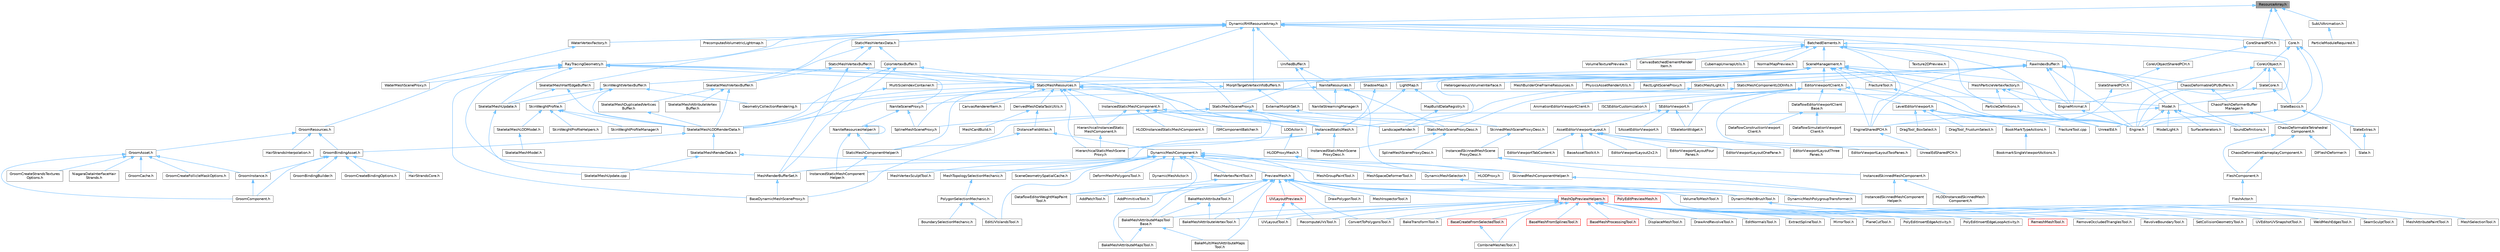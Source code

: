 digraph "ResourceArray.h"
{
 // INTERACTIVE_SVG=YES
 // LATEX_PDF_SIZE
  bgcolor="transparent";
  edge [fontname=Helvetica,fontsize=10,labelfontname=Helvetica,labelfontsize=10];
  node [fontname=Helvetica,fontsize=10,shape=box,height=0.2,width=0.4];
  Node1 [id="Node000001",label="ResourceArray.h",height=0.2,width=0.4,color="gray40", fillcolor="grey60", style="filled", fontcolor="black",tooltip=" "];
  Node1 -> Node2 [id="edge1_Node000001_Node000002",dir="back",color="steelblue1",style="solid",tooltip=" "];
  Node2 [id="Node000002",label="Core.h",height=0.2,width=0.4,color="grey40", fillcolor="white", style="filled",URL="$d6/dd7/Core_8h.html",tooltip=" "];
  Node2 -> Node3 [id="edge2_Node000002_Node000003",dir="back",color="steelblue1",style="solid",tooltip=" "];
  Node3 [id="Node000003",label="CoreUObject.h",height=0.2,width=0.4,color="grey40", fillcolor="white", style="filled",URL="$d0/ded/CoreUObject_8h.html",tooltip=" "];
  Node3 -> Node4 [id="edge3_Node000003_Node000004",dir="back",color="steelblue1",style="solid",tooltip=" "];
  Node4 [id="Node000004",label="Engine.h",height=0.2,width=0.4,color="grey40", fillcolor="white", style="filled",URL="$d1/d34/Public_2Engine_8h.html",tooltip=" "];
  Node3 -> Node5 [id="edge4_Node000003_Node000005",dir="back",color="steelblue1",style="solid",tooltip=" "];
  Node5 [id="Node000005",label="EngineMinimal.h",height=0.2,width=0.4,color="grey40", fillcolor="white", style="filled",URL="$d0/d2c/EngineMinimal_8h.html",tooltip=" "];
  Node5 -> Node4 [id="edge5_Node000005_Node000004",dir="back",color="steelblue1",style="solid",tooltip=" "];
  Node3 -> Node6 [id="edge6_Node000003_Node000006",dir="back",color="steelblue1",style="solid",tooltip=" "];
  Node6 [id="Node000006",label="SlateBasics.h",height=0.2,width=0.4,color="grey40", fillcolor="white", style="filled",URL="$da/d2f/SlateBasics_8h.html",tooltip=" "];
  Node6 -> Node4 [id="edge7_Node000006_Node000004",dir="back",color="steelblue1",style="solid",tooltip=" "];
  Node6 -> Node7 [id="edge8_Node000006_Node000007",dir="back",color="steelblue1",style="solid",tooltip=" "];
  Node7 [id="Node000007",label="Slate.h",height=0.2,width=0.4,color="grey40", fillcolor="white", style="filled",URL="$d2/dc0/Slate_8h.html",tooltip=" "];
  Node6 -> Node8 [id="edge9_Node000006_Node000008",dir="back",color="steelblue1",style="solid",tooltip=" "];
  Node8 [id="Node000008",label="SlateExtras.h",height=0.2,width=0.4,color="grey40", fillcolor="white", style="filled",URL="$d8/dec/SlateExtras_8h.html",tooltip=" "];
  Node8 -> Node7 [id="edge10_Node000008_Node000007",dir="back",color="steelblue1",style="solid",tooltip=" "];
  Node6 -> Node9 [id="edge11_Node000006_Node000009",dir="back",color="steelblue1",style="solid",tooltip=" "];
  Node9 [id="Node000009",label="UnrealEd.h",height=0.2,width=0.4,color="grey40", fillcolor="white", style="filled",URL="$d2/d5f/UnrealEd_8h.html",tooltip=" "];
  Node3 -> Node10 [id="edge12_Node000003_Node000010",dir="back",color="steelblue1",style="solid",tooltip=" "];
  Node10 [id="Node000010",label="SlateCore.h",height=0.2,width=0.4,color="grey40", fillcolor="white", style="filled",URL="$dc/d03/SlateCore_8h.html",tooltip=" "];
  Node10 -> Node4 [id="edge13_Node000010_Node000004",dir="back",color="steelblue1",style="solid",tooltip=" "];
  Node10 -> Node6 [id="edge14_Node000010_Node000006",dir="back",color="steelblue1",style="solid",tooltip=" "];
  Node2 -> Node4 [id="edge15_Node000002_Node000004",dir="back",color="steelblue1",style="solid",tooltip=" "];
  Node2 -> Node6 [id="edge16_Node000002_Node000006",dir="back",color="steelblue1",style="solid",tooltip=" "];
  Node1 -> Node11 [id="edge17_Node000001_Node000011",dir="back",color="steelblue1",style="solid",tooltip=" "];
  Node11 [id="Node000011",label="CoreSharedPCH.h",height=0.2,width=0.4,color="grey40", fillcolor="white", style="filled",URL="$d8/de5/CoreSharedPCH_8h.html",tooltip=" "];
  Node11 -> Node12 [id="edge18_Node000011_Node000012",dir="back",color="steelblue1",style="solid",tooltip=" "];
  Node12 [id="Node000012",label="CoreUObjectSharedPCH.h",height=0.2,width=0.4,color="grey40", fillcolor="white", style="filled",URL="$de/d2f/CoreUObjectSharedPCH_8h.html",tooltip=" "];
  Node12 -> Node13 [id="edge19_Node000012_Node000013",dir="back",color="steelblue1",style="solid",tooltip=" "];
  Node13 [id="Node000013",label="SlateSharedPCH.h",height=0.2,width=0.4,color="grey40", fillcolor="white", style="filled",URL="$d1/dfc/SlateSharedPCH_8h.html",tooltip=" "];
  Node13 -> Node14 [id="edge20_Node000013_Node000014",dir="back",color="steelblue1",style="solid",tooltip=" "];
  Node14 [id="Node000014",label="EngineSharedPCH.h",height=0.2,width=0.4,color="grey40", fillcolor="white", style="filled",URL="$dc/dbb/EngineSharedPCH_8h.html",tooltip=" "];
  Node14 -> Node15 [id="edge21_Node000014_Node000015",dir="back",color="steelblue1",style="solid",tooltip=" "];
  Node15 [id="Node000015",label="UnrealEdSharedPCH.h",height=0.2,width=0.4,color="grey40", fillcolor="white", style="filled",URL="$d1/de6/UnrealEdSharedPCH_8h.html",tooltip=" "];
  Node1 -> Node16 [id="edge22_Node000001_Node000016",dir="back",color="steelblue1",style="solid",tooltip=" "];
  Node16 [id="Node000016",label="DynamicRHIResourceArray.h",height=0.2,width=0.4,color="grey40", fillcolor="white", style="filled",URL="$d7/d60/DynamicRHIResourceArray_8h.html",tooltip=" "];
  Node16 -> Node17 [id="edge23_Node000016_Node000017",dir="back",color="steelblue1",style="solid",tooltip=" "];
  Node17 [id="Node000017",label="BatchedElements.h",height=0.2,width=0.4,color="grey40", fillcolor="white", style="filled",URL="$d5/dde/BatchedElements_8h.html",tooltip=" "];
  Node17 -> Node18 [id="edge24_Node000017_Node000018",dir="back",color="steelblue1",style="solid",tooltip=" "];
  Node18 [id="Node000018",label="CanvasBatchedElementRender\lItem.h",height=0.2,width=0.4,color="grey40", fillcolor="white", style="filled",URL="$d4/d4b/CanvasBatchedElementRenderItem_8h.html",tooltip=" "];
  Node17 -> Node19 [id="edge25_Node000017_Node000019",dir="back",color="steelblue1",style="solid",tooltip=" "];
  Node19 [id="Node000019",label="CubemapUnwrapUtils.h",height=0.2,width=0.4,color="grey40", fillcolor="white", style="filled",URL="$dd/d68/CubemapUnwrapUtils_8h.html",tooltip=" "];
  Node17 -> Node4 [id="edge26_Node000017_Node000004",dir="back",color="steelblue1",style="solid",tooltip=" "];
  Node17 -> Node5 [id="edge27_Node000017_Node000005",dir="back",color="steelblue1",style="solid",tooltip=" "];
  Node17 -> Node14 [id="edge28_Node000017_Node000014",dir="back",color="steelblue1",style="solid",tooltip=" "];
  Node17 -> Node20 [id="edge29_Node000017_Node000020",dir="back",color="steelblue1",style="solid",tooltip=" "];
  Node20 [id="Node000020",label="NormalMapPreview.h",height=0.2,width=0.4,color="grey40", fillcolor="white", style="filled",URL="$d2/dbe/NormalMapPreview_8h.html",tooltip=" "];
  Node17 -> Node21 [id="edge30_Node000017_Node000021",dir="back",color="steelblue1",style="solid",tooltip=" "];
  Node21 [id="Node000021",label="ParticleDefinitions.h",height=0.2,width=0.4,color="grey40", fillcolor="white", style="filled",URL="$db/dde/ParticleDefinitions_8h.html",tooltip=" "];
  Node21 -> Node9 [id="edge31_Node000021_Node000009",dir="back",color="steelblue1",style="solid",tooltip=" "];
  Node17 -> Node22 [id="edge32_Node000017_Node000022",dir="back",color="steelblue1",style="solid",tooltip=" "];
  Node22 [id="Node000022",label="SceneManagement.h",height=0.2,width=0.4,color="grey40", fillcolor="white", style="filled",URL="$de/db9/SceneManagement_8h.html",tooltip=" "];
  Node22 -> Node23 [id="edge33_Node000022_Node000023",dir="back",color="steelblue1",style="solid",tooltip=" "];
  Node23 [id="Node000023",label="EditorViewportClient.h",height=0.2,width=0.4,color="grey40", fillcolor="white", style="filled",URL="$d4/d41/EditorViewportClient_8h.html",tooltip=" "];
  Node23 -> Node24 [id="edge34_Node000023_Node000024",dir="back",color="steelblue1",style="solid",tooltip=" "];
  Node24 [id="Node000024",label="AnimationEditorViewportClient.h",height=0.2,width=0.4,color="grey40", fillcolor="white", style="filled",URL="$d1/d45/AnimationEditorViewportClient_8h.html",tooltip=" "];
  Node23 -> Node25 [id="edge35_Node000023_Node000025",dir="back",color="steelblue1",style="solid",tooltip=" "];
  Node25 [id="Node000025",label="DataflowEditorViewportClient\lBase.h",height=0.2,width=0.4,color="grey40", fillcolor="white", style="filled",URL="$d8/ddd/DataflowEditorViewportClientBase_8h.html",tooltip=" "];
  Node25 -> Node26 [id="edge36_Node000025_Node000026",dir="back",color="steelblue1",style="solid",tooltip=" "];
  Node26 [id="Node000026",label="DataflowConstructionViewport\lClient.h",height=0.2,width=0.4,color="grey40", fillcolor="white", style="filled",URL="$d5/da1/DataflowConstructionViewportClient_8h.html",tooltip=" "];
  Node25 -> Node27 [id="edge37_Node000025_Node000027",dir="back",color="steelblue1",style="solid",tooltip=" "];
  Node27 [id="Node000027",label="DataflowSimulationViewport\lClient.h",height=0.2,width=0.4,color="grey40", fillcolor="white", style="filled",URL="$da/d6a/DataflowSimulationViewportClient_8h.html",tooltip=" "];
  Node23 -> Node28 [id="edge38_Node000023_Node000028",dir="back",color="steelblue1",style="solid",tooltip=" "];
  Node28 [id="Node000028",label="ISCSEditorCustomization.h",height=0.2,width=0.4,color="grey40", fillcolor="white", style="filled",URL="$de/d19/ISCSEditorCustomization_8h.html",tooltip=" "];
  Node23 -> Node29 [id="edge39_Node000023_Node000029",dir="back",color="steelblue1",style="solid",tooltip=" "];
  Node29 [id="Node000029",label="LevelEditorViewport.h",height=0.2,width=0.4,color="grey40", fillcolor="white", style="filled",URL="$d4/ddf/LevelEditorViewport_8h.html",tooltip=" "];
  Node29 -> Node30 [id="edge40_Node000029_Node000030",dir="back",color="steelblue1",style="solid",tooltip=" "];
  Node30 [id="Node000030",label="BookMarkTypeActions.h",height=0.2,width=0.4,color="grey40", fillcolor="white", style="filled",URL="$d0/d2f/BookMarkTypeActions_8h.html",tooltip=" "];
  Node30 -> Node31 [id="edge41_Node000030_Node000031",dir="back",color="steelblue1",style="solid",tooltip=" "];
  Node31 [id="Node000031",label="BookmarkSingleViewportActions.h",height=0.2,width=0.4,color="grey40", fillcolor="white", style="filled",URL="$d3/dd5/BookmarkSingleViewportActions_8h.html",tooltip=" "];
  Node29 -> Node32 [id="edge42_Node000029_Node000032",dir="back",color="steelblue1",style="solid",tooltip=" "];
  Node32 [id="Node000032",label="DragTool_BoxSelect.h",height=0.2,width=0.4,color="grey40", fillcolor="white", style="filled",URL="$da/dbf/DragTool__BoxSelect_8h.html",tooltip=" "];
  Node29 -> Node33 [id="edge43_Node000029_Node000033",dir="back",color="steelblue1",style="solid",tooltip=" "];
  Node33 [id="Node000033",label="DragTool_FrustumSelect.h",height=0.2,width=0.4,color="grey40", fillcolor="white", style="filled",URL="$db/de7/DragTool__FrustumSelect_8h.html",tooltip=" "];
  Node29 -> Node34 [id="edge44_Node000029_Node000034",dir="back",color="steelblue1",style="solid",tooltip=" "];
  Node34 [id="Node000034",label="FractureTool.cpp",height=0.2,width=0.4,color="grey40", fillcolor="white", style="filled",URL="$dc/d9a/FractureTool_8cpp.html",tooltip=" "];
  Node29 -> Node9 [id="edge45_Node000029_Node000009",dir="back",color="steelblue1",style="solid",tooltip=" "];
  Node23 -> Node35 [id="edge46_Node000023_Node000035",dir="back",color="steelblue1",style="solid",tooltip=" "];
  Node35 [id="Node000035",label="SEditorViewport.h",height=0.2,width=0.4,color="grey40", fillcolor="white", style="filled",URL="$dd/de0/SEditorViewport_8h.html",tooltip=" "];
  Node35 -> Node36 [id="edge47_Node000035_Node000036",dir="back",color="steelblue1",style="solid",tooltip=" "];
  Node36 [id="Node000036",label="AssetEditorViewportLayout.h",height=0.2,width=0.4,color="grey40", fillcolor="white", style="filled",URL="$df/d46/AssetEditorViewportLayout_8h.html",tooltip=" "];
  Node36 -> Node37 [id="edge48_Node000036_Node000037",dir="back",color="steelblue1",style="solid",tooltip=" "];
  Node37 [id="Node000037",label="BaseAssetToolkit.h",height=0.2,width=0.4,color="grey40", fillcolor="white", style="filled",URL="$d4/d85/BaseAssetToolkit_8h.html",tooltip=" "];
  Node36 -> Node38 [id="edge49_Node000036_Node000038",dir="back",color="steelblue1",style="solid",tooltip=" "];
  Node38 [id="Node000038",label="EditorViewportLayout2x2.h",height=0.2,width=0.4,color="grey40", fillcolor="white", style="filled",URL="$df/dbd/EditorViewportLayout2x2_8h.html",tooltip=" "];
  Node36 -> Node39 [id="edge50_Node000036_Node000039",dir="back",color="steelblue1",style="solid",tooltip=" "];
  Node39 [id="Node000039",label="EditorViewportLayoutFour\lPanes.h",height=0.2,width=0.4,color="grey40", fillcolor="white", style="filled",URL="$d4/d84/EditorViewportLayoutFourPanes_8h.html",tooltip=" "];
  Node36 -> Node40 [id="edge51_Node000036_Node000040",dir="back",color="steelblue1",style="solid",tooltip=" "];
  Node40 [id="Node000040",label="EditorViewportLayoutOnePane.h",height=0.2,width=0.4,color="grey40", fillcolor="white", style="filled",URL="$d2/da6/EditorViewportLayoutOnePane_8h.html",tooltip=" "];
  Node36 -> Node41 [id="edge52_Node000036_Node000041",dir="back",color="steelblue1",style="solid",tooltip=" "];
  Node41 [id="Node000041",label="EditorViewportLayoutThree\lPanes.h",height=0.2,width=0.4,color="grey40", fillcolor="white", style="filled",URL="$d2/d25/EditorViewportLayoutThreePanes_8h.html",tooltip=" "];
  Node36 -> Node42 [id="edge53_Node000036_Node000042",dir="back",color="steelblue1",style="solid",tooltip=" "];
  Node42 [id="Node000042",label="EditorViewportLayoutTwoPanes.h",height=0.2,width=0.4,color="grey40", fillcolor="white", style="filled",URL="$dc/d66/EditorViewportLayoutTwoPanes_8h.html",tooltip=" "];
  Node36 -> Node43 [id="edge54_Node000036_Node000043",dir="back",color="steelblue1",style="solid",tooltip=" "];
  Node43 [id="Node000043",label="EditorViewportTabContent.h",height=0.2,width=0.4,color="grey40", fillcolor="white", style="filled",URL="$d9/da4/EditorViewportTabContent_8h.html",tooltip=" "];
  Node35 -> Node44 [id="edge55_Node000035_Node000044",dir="back",color="steelblue1",style="solid",tooltip=" "];
  Node44 [id="Node000044",label="SAssetEditorViewport.h",height=0.2,width=0.4,color="grey40", fillcolor="white", style="filled",URL="$df/d5a/SAssetEditorViewport_8h.html",tooltip=" "];
  Node35 -> Node45 [id="edge56_Node000035_Node000045",dir="back",color="steelblue1",style="solid",tooltip=" "];
  Node45 [id="Node000045",label="SSkeletonWidget.h",height=0.2,width=0.4,color="grey40", fillcolor="white", style="filled",URL="$dd/da7/SSkeletonWidget_8h.html",tooltip=" "];
  Node23 -> Node45 [id="edge57_Node000023_Node000045",dir="back",color="steelblue1",style="solid",tooltip=" "];
  Node23 -> Node9 [id="edge58_Node000023_Node000009",dir="back",color="steelblue1",style="solid",tooltip=" "];
  Node23 -> Node15 [id="edge59_Node000023_Node000015",dir="back",color="steelblue1",style="solid",tooltip=" "];
  Node22 -> Node4 [id="edge60_Node000022_Node000004",dir="back",color="steelblue1",style="solid",tooltip=" "];
  Node22 -> Node5 [id="edge61_Node000022_Node000005",dir="back",color="steelblue1",style="solid",tooltip=" "];
  Node22 -> Node14 [id="edge62_Node000022_Node000014",dir="back",color="steelblue1",style="solid",tooltip=" "];
  Node22 -> Node46 [id="edge63_Node000022_Node000046",dir="back",color="steelblue1",style="solid",tooltip=" "];
  Node46 [id="Node000046",label="FractureTool.h",height=0.2,width=0.4,color="grey40", fillcolor="white", style="filled",URL="$d4/d30/FractureTool_8h.html",tooltip=" "];
  Node46 -> Node34 [id="edge64_Node000046_Node000034",dir="back",color="steelblue1",style="solid",tooltip=" "];
  Node22 -> Node47 [id="edge65_Node000022_Node000047",dir="back",color="steelblue1",style="solid",tooltip=" "];
  Node47 [id="Node000047",label="HeterogeneousVolumeInterface.h",height=0.2,width=0.4,color="grey40", fillcolor="white", style="filled",URL="$d3/de3/HeterogeneousVolumeInterface_8h.html",tooltip=" "];
  Node22 -> Node48 [id="edge66_Node000022_Node000048",dir="back",color="steelblue1",style="solid",tooltip=" "];
  Node48 [id="Node000048",label="LandscapeRender.h",height=0.2,width=0.4,color="grey40", fillcolor="white", style="filled",URL="$df/d67/LandscapeRender_8h.html",tooltip=" "];
  Node22 -> Node49 [id="edge67_Node000022_Node000049",dir="back",color="steelblue1",style="solid",tooltip=" "];
  Node49 [id="Node000049",label="LightMap.h",height=0.2,width=0.4,color="grey40", fillcolor="white", style="filled",URL="$d1/d76/LightMap_8h.html",tooltip=" "];
  Node49 -> Node50 [id="edge68_Node000049_Node000050",dir="back",color="steelblue1",style="solid",tooltip=" "];
  Node50 [id="Node000050",label="InstancedStaticMesh.h",height=0.2,width=0.4,color="grey40", fillcolor="white", style="filled",URL="$dd/d89/InstancedStaticMesh_8h.html",tooltip=" "];
  Node50 -> Node51 [id="edge69_Node000050_Node000051",dir="back",color="steelblue1",style="solid",tooltip=" "];
  Node51 [id="Node000051",label="HierarchicalStaticMeshScene\lProxy.h",height=0.2,width=0.4,color="grey40", fillcolor="white", style="filled",URL="$d3/d4d/HierarchicalStaticMeshSceneProxy_8h.html",tooltip=" "];
  Node50 -> Node52 [id="edge70_Node000050_Node000052",dir="back",color="steelblue1",style="solid",tooltip=" "];
  Node52 [id="Node000052",label="InstancedStaticMeshComponent\lHelper.h",height=0.2,width=0.4,color="grey40", fillcolor="white", style="filled",URL="$dc/dc7/InstancedStaticMeshComponentHelper_8h.html",tooltip=" "];
  Node50 -> Node53 [id="edge71_Node000050_Node000053",dir="back",color="steelblue1",style="solid",tooltip=" "];
  Node53 [id="Node000053",label="InstancedStaticMeshScene\lProxyDesc.h",height=0.2,width=0.4,color="grey40", fillcolor="white", style="filled",URL="$db/dcf/InstancedStaticMeshSceneProxyDesc_8h.html",tooltip=" "];
  Node49 -> Node54 [id="edge72_Node000049_Node000054",dir="back",color="steelblue1",style="solid",tooltip=" "];
  Node54 [id="Node000054",label="MapBuildDataRegistry.h",height=0.2,width=0.4,color="grey40", fillcolor="white", style="filled",URL="$df/dac/MapBuildDataRegistry_8h.html",tooltip=" "];
  Node54 -> Node48 [id="edge73_Node000054_Node000048",dir="back",color="steelblue1",style="solid",tooltip=" "];
  Node22 -> Node55 [id="edge74_Node000022_Node000055",dir="back",color="steelblue1",style="solid",tooltip=" "];
  Node55 [id="Node000055",label="MeshBuilderOneFrameResources.h",height=0.2,width=0.4,color="grey40", fillcolor="white", style="filled",URL="$df/d7c/MeshBuilderOneFrameResources_8h.html",tooltip=" "];
  Node22 -> Node56 [id="edge75_Node000022_Node000056",dir="back",color="steelblue1",style="solid",tooltip=" "];
  Node56 [id="Node000056",label="MeshParticleVertexFactory.h",height=0.2,width=0.4,color="grey40", fillcolor="white", style="filled",URL="$d5/d83/MeshParticleVertexFactory_8h.html",tooltip=" "];
  Node56 -> Node4 [id="edge76_Node000056_Node000004",dir="back",color="steelblue1",style="solid",tooltip=" "];
  Node56 -> Node5 [id="edge77_Node000056_Node000005",dir="back",color="steelblue1",style="solid",tooltip=" "];
  Node56 -> Node21 [id="edge78_Node000056_Node000021",dir="back",color="steelblue1",style="solid",tooltip=" "];
  Node22 -> Node57 [id="edge79_Node000022_Node000057",dir="back",color="steelblue1",style="solid",tooltip=" "];
  Node57 [id="Node000057",label="NaniteResources.h",height=0.2,width=0.4,color="grey40", fillcolor="white", style="filled",URL="$d7/d8b/NaniteResources_8h.html",tooltip=" "];
  Node57 -> Node58 [id="edge80_Node000057_Node000058",dir="back",color="steelblue1",style="solid",tooltip=" "];
  Node58 [id="Node000058",label="NaniteSceneProxy.h",height=0.2,width=0.4,color="grey40", fillcolor="white", style="filled",URL="$de/dae/NaniteSceneProxy_8h.html",tooltip=" "];
  Node58 -> Node59 [id="edge81_Node000058_Node000059",dir="back",color="steelblue1",style="solid",tooltip=" "];
  Node59 [id="Node000059",label="NaniteResourcesHelper.h",height=0.2,width=0.4,color="grey40", fillcolor="white", style="filled",URL="$dc/d48/NaniteResourcesHelper_8h.html",tooltip=" "];
  Node59 -> Node52 [id="edge82_Node000059_Node000052",dir="back",color="steelblue1",style="solid",tooltip=" "];
  Node59 -> Node59 [id="edge83_Node000059_Node000059",dir="back",color="steelblue1",style="solid",tooltip=" "];
  Node59 -> Node60 [id="edge84_Node000059_Node000060",dir="back",color="steelblue1",style="solid",tooltip=" "];
  Node60 [id="Node000060",label="StaticMeshComponentHelper.h",height=0.2,width=0.4,color="grey40", fillcolor="white", style="filled",URL="$dc/dc1/StaticMeshComponentHelper_8h.html",tooltip=" "];
  Node60 -> Node52 [id="edge85_Node000060_Node000052",dir="back",color="steelblue1",style="solid",tooltip=" "];
  Node58 -> Node61 [id="edge86_Node000058_Node000061",dir="back",color="steelblue1",style="solid",tooltip=" "];
  Node61 [id="Node000061",label="SplineMeshSceneProxy.h",height=0.2,width=0.4,color="grey40", fillcolor="white", style="filled",URL="$dd/dcb/SplineMeshSceneProxy_8h.html",tooltip=" "];
  Node57 -> Node62 [id="edge87_Node000057_Node000062",dir="back",color="steelblue1",style="solid",tooltip=" "];
  Node62 [id="Node000062",label="NaniteStreamingManager.h",height=0.2,width=0.4,color="grey40", fillcolor="white", style="filled",URL="$d2/d3f/NaniteStreamingManager_8h.html",tooltip=" "];
  Node57 -> Node63 [id="edge88_Node000057_Node000063",dir="back",color="steelblue1",style="solid",tooltip=" "];
  Node63 [id="Node000063",label="SkinnedMeshComponentHelper.h",height=0.2,width=0.4,color="grey40", fillcolor="white", style="filled",URL="$db/d81/SkinnedMeshComponentHelper_8h.html",tooltip=" "];
  Node63 -> Node64 [id="edge89_Node000063_Node000064",dir="back",color="steelblue1",style="solid",tooltip=" "];
  Node64 [id="Node000064",label="InstancedSkinnedMeshComponent\lHelper.h",height=0.2,width=0.4,color="grey40", fillcolor="white", style="filled",URL="$d1/d86/InstancedSkinnedMeshComponentHelper_8h.html",tooltip=" "];
  Node57 -> Node65 [id="edge90_Node000057_Node000065",dir="back",color="steelblue1",style="solid",tooltip=" "];
  Node65 [id="Node000065",label="StaticMeshSceneProxyDesc.h",height=0.2,width=0.4,color="grey40", fillcolor="white", style="filled",URL="$d0/d31/StaticMeshSceneProxyDesc_8h.html",tooltip=" "];
  Node65 -> Node53 [id="edge91_Node000065_Node000053",dir="back",color="steelblue1",style="solid",tooltip=" "];
  Node65 -> Node66 [id="edge92_Node000065_Node000066",dir="back",color="steelblue1",style="solid",tooltip=" "];
  Node66 [id="Node000066",label="SplineMeshSceneProxyDesc.h",height=0.2,width=0.4,color="grey40", fillcolor="white", style="filled",URL="$db/d1b/SplineMeshSceneProxyDesc_8h.html",tooltip=" "];
  Node22 -> Node21 [id="edge93_Node000022_Node000021",dir="back",color="steelblue1",style="solid",tooltip=" "];
  Node22 -> Node67 [id="edge94_Node000022_Node000067",dir="back",color="steelblue1",style="solid",tooltip=" "];
  Node67 [id="Node000067",label="PhysicsAssetRenderUtils.h",height=0.2,width=0.4,color="grey40", fillcolor="white", style="filled",URL="$d2/dee/PhysicsAssetRenderUtils_8h.html",tooltip=" "];
  Node22 -> Node68 [id="edge95_Node000022_Node000068",dir="back",color="steelblue1",style="solid",tooltip=" "];
  Node68 [id="Node000068",label="RectLightSceneProxy.h",height=0.2,width=0.4,color="grey40", fillcolor="white", style="filled",URL="$d4/d78/RectLightSceneProxy_8h.html",tooltip=" "];
  Node22 -> Node69 [id="edge96_Node000022_Node000069",dir="back",color="steelblue1",style="solid",tooltip=" "];
  Node69 [id="Node000069",label="ShadowMap.h",height=0.2,width=0.4,color="grey40", fillcolor="white", style="filled",URL="$d1/ddb/ShadowMap_8h.html",tooltip=" "];
  Node69 -> Node50 [id="edge97_Node000069_Node000050",dir="back",color="steelblue1",style="solid",tooltip=" "];
  Node22 -> Node70 [id="edge98_Node000022_Node000070",dir="back",color="steelblue1",style="solid",tooltip=" "];
  Node70 [id="Node000070",label="StaticMeshResources.h",height=0.2,width=0.4,color="grey40", fillcolor="white", style="filled",URL="$d0/db7/StaticMeshResources_8h.html",tooltip=" "];
  Node70 -> Node71 [id="edge99_Node000070_Node000071",dir="back",color="steelblue1",style="solid",tooltip=" "];
  Node71 [id="Node000071",label="CanvasRendererItem.h",height=0.2,width=0.4,color="grey40", fillcolor="white", style="filled",URL="$d7/d93/CanvasRendererItem_8h.html",tooltip=" "];
  Node70 -> Node72 [id="edge100_Node000070_Node000072",dir="back",color="steelblue1",style="solid",tooltip=" "];
  Node72 [id="Node000072",label="DerivedMeshDataTaskUtils.h",height=0.2,width=0.4,color="grey40", fillcolor="white", style="filled",URL="$d2/d98/DerivedMeshDataTaskUtils_8h.html",tooltip=" "];
  Node72 -> Node73 [id="edge101_Node000072_Node000073",dir="back",color="steelblue1",style="solid",tooltip=" "];
  Node73 [id="Node000073",label="DistanceFieldAtlas.h",height=0.2,width=0.4,color="grey40", fillcolor="white", style="filled",URL="$df/def/DistanceFieldAtlas_8h.html",tooltip=" "];
  Node73 -> Node74 [id="edge102_Node000073_Node000074",dir="back",color="steelblue1",style="solid",tooltip=" "];
  Node74 [id="Node000074",label="BaseDynamicMeshSceneProxy.h",height=0.2,width=0.4,color="grey40", fillcolor="white", style="filled",URL="$d2/dee/BaseDynamicMeshSceneProxy_8h.html",tooltip=" "];
  Node73 -> Node75 [id="edge103_Node000073_Node000075",dir="back",color="steelblue1",style="solid",tooltip=" "];
  Node75 [id="Node000075",label="DynamicMeshComponent.h",height=0.2,width=0.4,color="grey40", fillcolor="white", style="filled",URL="$d8/d66/DynamicMeshComponent_8h.html",tooltip=" "];
  Node75 -> Node76 [id="edge104_Node000075_Node000076",dir="back",color="steelblue1",style="solid",tooltip=" "];
  Node76 [id="Node000076",label="DataflowEditorWeightMapPaint\lTool.h",height=0.2,width=0.4,color="grey40", fillcolor="white", style="filled",URL="$db/d46/DataflowEditorWeightMapPaintTool_8h.html",tooltip=" "];
  Node75 -> Node77 [id="edge105_Node000075_Node000077",dir="back",color="steelblue1",style="solid",tooltip=" "];
  Node77 [id="Node000077",label="DeformMeshPolygonsTool.h",height=0.2,width=0.4,color="grey40", fillcolor="white", style="filled",URL="$db/d72/DeformMeshPolygonsTool_8h.html",tooltip=" "];
  Node75 -> Node78 [id="edge106_Node000075_Node000078",dir="back",color="steelblue1",style="solid",tooltip=" "];
  Node78 [id="Node000078",label="DynamicMeshActor.h",height=0.2,width=0.4,color="grey40", fillcolor="white", style="filled",URL="$d1/d71/DynamicMeshActor_8h.html",tooltip=" "];
  Node75 -> Node79 [id="edge107_Node000075_Node000079",dir="back",color="steelblue1",style="solid",tooltip=" "];
  Node79 [id="Node000079",label="DynamicMeshBrushTool.h",height=0.2,width=0.4,color="grey40", fillcolor="white", style="filled",URL="$da/d04/DynamicMeshBrushTool_8h.html",tooltip=" "];
  Node79 -> Node80 [id="edge108_Node000079_Node000080",dir="back",color="steelblue1",style="solid",tooltip=" "];
  Node80 [id="Node000080",label="MeshAttributePaintTool.h",height=0.2,width=0.4,color="grey40", fillcolor="white", style="filled",URL="$d3/d29/MeshAttributePaintTool_8h.html",tooltip=" "];
  Node79 -> Node81 [id="edge109_Node000079_Node000081",dir="back",color="steelblue1",style="solid",tooltip=" "];
  Node81 [id="Node000081",label="MeshSelectionTool.h",height=0.2,width=0.4,color="grey40", fillcolor="white", style="filled",URL="$d8/d80/MeshSelectionTool_8h.html",tooltip=" "];
  Node79 -> Node82 [id="edge110_Node000079_Node000082",dir="back",color="steelblue1",style="solid",tooltip=" "];
  Node82 [id="Node000082",label="SeamSculptTool.h",height=0.2,width=0.4,color="grey40", fillcolor="white", style="filled",URL="$d1/d31/SeamSculptTool_8h.html",tooltip=" "];
  Node75 -> Node83 [id="edge111_Node000075_Node000083",dir="back",color="steelblue1",style="solid",tooltip=" "];
  Node83 [id="Node000083",label="DynamicMeshSelector.h",height=0.2,width=0.4,color="grey40", fillcolor="white", style="filled",URL="$dc/d01/DynamicMeshSelector_8h.html",tooltip=" "];
  Node83 -> Node84 [id="edge112_Node000083_Node000084",dir="back",color="steelblue1",style="solid",tooltip=" "];
  Node84 [id="Node000084",label="DynamicMeshPolygroupTransformer.h",height=0.2,width=0.4,color="grey40", fillcolor="white", style="filled",URL="$dc/db2/DynamicMeshPolygroupTransformer_8h.html",tooltip=" "];
  Node75 -> Node85 [id="edge113_Node000075_Node000085",dir="back",color="steelblue1",style="solid",tooltip=" "];
  Node85 [id="Node000085",label="EditUVIslandsTool.h",height=0.2,width=0.4,color="grey40", fillcolor="white", style="filled",URL="$d0/de4/EditUVIslandsTool_8h.html",tooltip=" "];
  Node75 -> Node86 [id="edge114_Node000075_Node000086",dir="back",color="steelblue1",style="solid",tooltip=" "];
  Node86 [id="Node000086",label="MeshGroupPaintTool.h",height=0.2,width=0.4,color="grey40", fillcolor="white", style="filled",URL="$dd/d04/MeshGroupPaintTool_8h.html",tooltip=" "];
  Node75 -> Node87 [id="edge115_Node000075_Node000087",dir="back",color="steelblue1",style="solid",tooltip=" "];
  Node87 [id="Node000087",label="MeshRenderBufferSet.h",height=0.2,width=0.4,color="grey40", fillcolor="white", style="filled",URL="$de/dc2/MeshRenderBufferSet_8h.html",tooltip=" "];
  Node87 -> Node74 [id="edge116_Node000087_Node000074",dir="back",color="steelblue1",style="solid",tooltip=" "];
  Node75 -> Node88 [id="edge117_Node000075_Node000088",dir="back",color="steelblue1",style="solid",tooltip=" "];
  Node88 [id="Node000088",label="MeshSpaceDeformerTool.h",height=0.2,width=0.4,color="grey40", fillcolor="white", style="filled",URL="$d7/dc8/MeshSpaceDeformerTool_8h.html",tooltip=" "];
  Node75 -> Node89 [id="edge118_Node000075_Node000089",dir="back",color="steelblue1",style="solid",tooltip=" "];
  Node89 [id="Node000089",label="MeshTopologySelectionMechanic.h",height=0.2,width=0.4,color="grey40", fillcolor="white", style="filled",URL="$d5/d15/MeshTopologySelectionMechanic_8h.html",tooltip=" "];
  Node89 -> Node90 [id="edge119_Node000089_Node000090",dir="back",color="steelblue1",style="solid",tooltip=" "];
  Node90 [id="Node000090",label="PolygonSelectionMechanic.h",height=0.2,width=0.4,color="grey40", fillcolor="white", style="filled",URL="$da/dff/PolygonSelectionMechanic_8h.html",tooltip=" "];
  Node90 -> Node91 [id="edge120_Node000090_Node000091",dir="back",color="steelblue1",style="solid",tooltip=" "];
  Node91 [id="Node000091",label="BoundarySelectionMechanic.h",height=0.2,width=0.4,color="grey40", fillcolor="white", style="filled",URL="$d8/dd6/BoundarySelectionMechanic_8h.html",tooltip=" "];
  Node90 -> Node85 [id="edge121_Node000090_Node000085",dir="back",color="steelblue1",style="solid",tooltip=" "];
  Node75 -> Node92 [id="edge122_Node000075_Node000092",dir="back",color="steelblue1",style="solid",tooltip=" "];
  Node92 [id="Node000092",label="MeshVertexPaintTool.h",height=0.2,width=0.4,color="grey40", fillcolor="white", style="filled",URL="$db/d74/MeshVertexPaintTool_8h.html",tooltip=" "];
  Node92 -> Node76 [id="edge123_Node000092_Node000076",dir="back",color="steelblue1",style="solid",tooltip=" "];
  Node75 -> Node93 [id="edge124_Node000075_Node000093",dir="back",color="steelblue1",style="solid",tooltip=" "];
  Node93 [id="Node000093",label="MeshVertexSculptTool.h",height=0.2,width=0.4,color="grey40", fillcolor="white", style="filled",URL="$dc/da6/MeshVertexSculptTool_8h.html",tooltip=" "];
  Node75 -> Node94 [id="edge125_Node000075_Node000094",dir="back",color="steelblue1",style="solid",tooltip=" "];
  Node94 [id="Node000094",label="PreviewMesh.h",height=0.2,width=0.4,color="grey40", fillcolor="white", style="filled",URL="$d6/d30/PreviewMesh_8h.html",tooltip=" "];
  Node94 -> Node95 [id="edge126_Node000094_Node000095",dir="back",color="steelblue1",style="solid",tooltip=" "];
  Node95 [id="Node000095",label="AddPatchTool.h",height=0.2,width=0.4,color="grey40", fillcolor="white", style="filled",URL="$d5/deb/AddPatchTool_8h.html",tooltip=" "];
  Node94 -> Node96 [id="edge127_Node000094_Node000096",dir="back",color="steelblue1",style="solid",tooltip=" "];
  Node96 [id="Node000096",label="AddPrimitiveTool.h",height=0.2,width=0.4,color="grey40", fillcolor="white", style="filled",URL="$d5/dbf/AddPrimitiveTool_8h.html",tooltip=" "];
  Node94 -> Node97 [id="edge128_Node000094_Node000097",dir="back",color="steelblue1",style="solid",tooltip=" "];
  Node97 [id="Node000097",label="BakeMeshAttributeMapsTool.h",height=0.2,width=0.4,color="grey40", fillcolor="white", style="filled",URL="$d8/d14/BakeMeshAttributeMapsTool_8h.html",tooltip=" "];
  Node94 -> Node98 [id="edge129_Node000094_Node000098",dir="back",color="steelblue1",style="solid",tooltip=" "];
  Node98 [id="Node000098",label="BakeMeshAttributeMapsTool\lBase.h",height=0.2,width=0.4,color="grey40", fillcolor="white", style="filled",URL="$dc/d68/BakeMeshAttributeMapsToolBase_8h.html",tooltip=" "];
  Node98 -> Node97 [id="edge130_Node000098_Node000097",dir="back",color="steelblue1",style="solid",tooltip=" "];
  Node98 -> Node99 [id="edge131_Node000098_Node000099",dir="back",color="steelblue1",style="solid",tooltip=" "];
  Node99 [id="Node000099",label="BakeMultiMeshAttributeMaps\lTool.h",height=0.2,width=0.4,color="grey40", fillcolor="white", style="filled",URL="$d7/d65/BakeMultiMeshAttributeMapsTool_8h.html",tooltip=" "];
  Node94 -> Node100 [id="edge132_Node000094_Node000100",dir="back",color="steelblue1",style="solid",tooltip=" "];
  Node100 [id="Node000100",label="BakeMeshAttributeTool.h",height=0.2,width=0.4,color="grey40", fillcolor="white", style="filled",URL="$d0/d82/BakeMeshAttributeTool_8h.html",tooltip=" "];
  Node100 -> Node98 [id="edge133_Node000100_Node000098",dir="back",color="steelblue1",style="solid",tooltip=" "];
  Node100 -> Node101 [id="edge134_Node000100_Node000101",dir="back",color="steelblue1",style="solid",tooltip=" "];
  Node101 [id="Node000101",label="BakeMeshAttributeVertexTool.h",height=0.2,width=0.4,color="grey40", fillcolor="white", style="filled",URL="$d6/d76/BakeMeshAttributeVertexTool_8h.html",tooltip=" "];
  Node94 -> Node101 [id="edge135_Node000094_Node000101",dir="back",color="steelblue1",style="solid",tooltip=" "];
  Node94 -> Node99 [id="edge136_Node000094_Node000099",dir="back",color="steelblue1",style="solid",tooltip=" "];
  Node94 -> Node102 [id="edge137_Node000094_Node000102",dir="back",color="steelblue1",style="solid",tooltip=" "];
  Node102 [id="Node000102",label="ConvertToPolygonsTool.h",height=0.2,width=0.4,color="grey40", fillcolor="white", style="filled",URL="$d7/d5a/ConvertToPolygonsTool_8h.html",tooltip=" "];
  Node94 -> Node103 [id="edge138_Node000094_Node000103",dir="back",color="steelblue1",style="solid",tooltip=" "];
  Node103 [id="Node000103",label="DrawPolygonTool.h",height=0.2,width=0.4,color="grey40", fillcolor="white", style="filled",URL="$d0/d15/DrawPolygonTool_8h.html",tooltip=" "];
  Node94 -> Node79 [id="edge139_Node000094_Node000079",dir="back",color="steelblue1",style="solid",tooltip=" "];
  Node94 -> Node104 [id="edge140_Node000094_Node000104",dir="back",color="steelblue1",style="solid",tooltip=" "];
  Node104 [id="Node000104",label="MeshInspectorTool.h",height=0.2,width=0.4,color="grey40", fillcolor="white", style="filled",URL="$de/da1/MeshInspectorTool_8h.html",tooltip=" "];
  Node94 -> Node105 [id="edge141_Node000094_Node000105",dir="back",color="steelblue1",style="solid",tooltip=" "];
  Node105 [id="Node000105",label="MeshOpPreviewHelpers.h",height=0.2,width=0.4,color="red", fillcolor="#FFF0F0", style="filled",URL="$de/d33/MeshOpPreviewHelpers_8h.html",tooltip=" "];
  Node105 -> Node98 [id="edge142_Node000105_Node000098",dir="back",color="steelblue1",style="solid",tooltip=" "];
  Node105 -> Node101 [id="edge143_Node000105_Node000101",dir="back",color="steelblue1",style="solid",tooltip=" "];
  Node105 -> Node106 [id="edge144_Node000105_Node000106",dir="back",color="steelblue1",style="solid",tooltip=" "];
  Node106 [id="Node000106",label="BakeTransformTool.h",height=0.2,width=0.4,color="grey40", fillcolor="white", style="filled",URL="$dc/d39/BakeTransformTool_8h.html",tooltip=" "];
  Node105 -> Node107 [id="edge145_Node000105_Node000107",dir="back",color="steelblue1",style="solid",tooltip=" "];
  Node107 [id="Node000107",label="BaseCreateFromSelectedTool.h",height=0.2,width=0.4,color="red", fillcolor="#FFF0F0", style="filled",URL="$de/dc7/BaseCreateFromSelectedTool_8h.html",tooltip=" "];
  Node107 -> Node113 [id="edge146_Node000107_Node000113",dir="back",color="steelblue1",style="solid",tooltip=" "];
  Node113 [id="Node000113",label="CombineMeshesTool.h",height=0.2,width=0.4,color="grey40", fillcolor="white", style="filled",URL="$dd/da3/CombineMeshesTool_8h.html",tooltip=" "];
  Node105 -> Node116 [id="edge147_Node000105_Node000116",dir="back",color="steelblue1",style="solid",tooltip=" "];
  Node116 [id="Node000116",label="BaseMeshFromSplinesTool.h",height=0.2,width=0.4,color="red", fillcolor="#FFF0F0", style="filled",URL="$da/d31/BaseMeshFromSplinesTool_8h.html",tooltip=" "];
  Node105 -> Node119 [id="edge148_Node000105_Node000119",dir="back",color="steelblue1",style="solid",tooltip=" "];
  Node119 [id="Node000119",label="BaseMeshProcessingTool.h",height=0.2,width=0.4,color="red", fillcolor="#FFF0F0", style="filled",URL="$d4/d77/BaseMeshProcessingTool_8h.html",tooltip=" "];
  Node105 -> Node113 [id="edge149_Node000105_Node000113",dir="back",color="steelblue1",style="solid",tooltip=" "];
  Node105 -> Node102 [id="edge150_Node000105_Node000102",dir="back",color="steelblue1",style="solid",tooltip=" "];
  Node105 -> Node122 [id="edge151_Node000105_Node000122",dir="back",color="steelblue1",style="solid",tooltip=" "];
  Node122 [id="Node000122",label="DisplaceMeshTool.h",height=0.2,width=0.4,color="grey40", fillcolor="white", style="filled",URL="$da/d28/DisplaceMeshTool_8h.html",tooltip=" "];
  Node105 -> Node123 [id="edge152_Node000105_Node000123",dir="back",color="steelblue1",style="solid",tooltip=" "];
  Node123 [id="Node000123",label="DrawAndRevolveTool.h",height=0.2,width=0.4,color="grey40", fillcolor="white", style="filled",URL="$d8/d06/DrawAndRevolveTool_8h.html",tooltip=" "];
  Node105 -> Node124 [id="edge153_Node000105_Node000124",dir="back",color="steelblue1",style="solid",tooltip=" "];
  Node124 [id="Node000124",label="EditNormalsTool.h",height=0.2,width=0.4,color="grey40", fillcolor="white", style="filled",URL="$de/d53/EditNormalsTool_8h.html",tooltip=" "];
  Node105 -> Node125 [id="edge154_Node000105_Node000125",dir="back",color="steelblue1",style="solid",tooltip=" "];
  Node125 [id="Node000125",label="ExtractSplineTool.h",height=0.2,width=0.4,color="grey40", fillcolor="white", style="filled",URL="$d3/d4d/ExtractSplineTool_8h.html",tooltip=" "];
  Node105 -> Node126 [id="edge155_Node000105_Node000126",dir="back",color="steelblue1",style="solid",tooltip=" "];
  Node126 [id="Node000126",label="MirrorTool.h",height=0.2,width=0.4,color="grey40", fillcolor="white", style="filled",URL="$d3/dc9/MirrorTool_8h.html",tooltip=" "];
  Node105 -> Node127 [id="edge156_Node000105_Node000127",dir="back",color="steelblue1",style="solid",tooltip=" "];
  Node127 [id="Node000127",label="PlaneCutTool.h",height=0.2,width=0.4,color="grey40", fillcolor="white", style="filled",URL="$dd/def/PlaneCutTool_8h.html",tooltip=" "];
  Node105 -> Node128 [id="edge157_Node000105_Node000128",dir="back",color="steelblue1",style="solid",tooltip=" "];
  Node128 [id="Node000128",label="PolyEditInsertEdgeActivity.h",height=0.2,width=0.4,color="grey40", fillcolor="white", style="filled",URL="$d1/d26/PolyEditInsertEdgeActivity_8h.html",tooltip=" "];
  Node105 -> Node129 [id="edge158_Node000105_Node000129",dir="back",color="steelblue1",style="solid",tooltip=" "];
  Node129 [id="Node000129",label="PolyEditInsertEdgeLoopActivity.h",height=0.2,width=0.4,color="grey40", fillcolor="white", style="filled",URL="$d5/d37/PolyEditInsertEdgeLoopActivity_8h.html",tooltip=" "];
  Node105 -> Node130 [id="edge159_Node000105_Node000130",dir="back",color="steelblue1",style="solid",tooltip=" "];
  Node130 [id="Node000130",label="RecomputeUVsTool.h",height=0.2,width=0.4,color="grey40", fillcolor="white", style="filled",URL="$d0/d92/RecomputeUVsTool_8h.html",tooltip=" "];
  Node105 -> Node131 [id="edge160_Node000105_Node000131",dir="back",color="steelblue1",style="solid",tooltip=" "];
  Node131 [id="Node000131",label="RemeshMeshTool.h",height=0.2,width=0.4,color="red", fillcolor="#FFF0F0", style="filled",URL="$dc/dd6/RemeshMeshTool_8h.html",tooltip=" "];
  Node105 -> Node133 [id="edge161_Node000105_Node000133",dir="back",color="steelblue1",style="solid",tooltip=" "];
  Node133 [id="Node000133",label="RemoveOccludedTrianglesTool.h",height=0.2,width=0.4,color="grey40", fillcolor="white", style="filled",URL="$d9/da1/RemoveOccludedTrianglesTool_8h.html",tooltip=" "];
  Node105 -> Node134 [id="edge162_Node000105_Node000134",dir="back",color="steelblue1",style="solid",tooltip=" "];
  Node134 [id="Node000134",label="RevolveBoundaryTool.h",height=0.2,width=0.4,color="grey40", fillcolor="white", style="filled",URL="$da/dce/RevolveBoundaryTool_8h.html",tooltip=" "];
  Node105 -> Node135 [id="edge163_Node000105_Node000135",dir="back",color="steelblue1",style="solid",tooltip=" "];
  Node135 [id="Node000135",label="SetCollisionGeometryTool.h",height=0.2,width=0.4,color="grey40", fillcolor="white", style="filled",URL="$d0/de6/SetCollisionGeometryTool_8h.html",tooltip=" "];
  Node105 -> Node136 [id="edge164_Node000105_Node000136",dir="back",color="steelblue1",style="solid",tooltip=" "];
  Node136 [id="Node000136",label="UVEditorUVSnapshotTool.h",height=0.2,width=0.4,color="grey40", fillcolor="white", style="filled",URL="$d4/dd6/UVEditorUVSnapshotTool_8h.html",tooltip=" "];
  Node105 -> Node137 [id="edge165_Node000105_Node000137",dir="back",color="steelblue1",style="solid",tooltip=" "];
  Node137 [id="Node000137",label="UVLayoutTool.h",height=0.2,width=0.4,color="grey40", fillcolor="white", style="filled",URL="$d6/d89/UVLayoutTool_8h.html",tooltip=" "];
  Node105 -> Node139 [id="edge166_Node000105_Node000139",dir="back",color="steelblue1",style="solid",tooltip=" "];
  Node139 [id="Node000139",label="WeldMeshEdgesTool.h",height=0.2,width=0.4,color="grey40", fillcolor="white", style="filled",URL="$d5/d6e/WeldMeshEdgesTool_8h.html",tooltip=" "];
  Node94 -> Node140 [id="edge167_Node000094_Node000140",dir="back",color="steelblue1",style="solid",tooltip=" "];
  Node140 [id="Node000140",label="PolyEditPreviewMesh.h",height=0.2,width=0.4,color="red", fillcolor="#FFF0F0", style="filled",URL="$d2/de8/PolyEditPreviewMesh_8h.html",tooltip=" "];
  Node94 -> Node142 [id="edge168_Node000094_Node000142",dir="back",color="steelblue1",style="solid",tooltip=" "];
  Node142 [id="Node000142",label="UVLayoutPreview.h",height=0.2,width=0.4,color="red", fillcolor="#FFF0F0", style="filled",URL="$dd/d16/UVLayoutPreview_8h.html",tooltip=" "];
  Node142 -> Node130 [id="edge169_Node000142_Node000130",dir="back",color="steelblue1",style="solid",tooltip=" "];
  Node142 -> Node137 [id="edge170_Node000142_Node000137",dir="back",color="steelblue1",style="solid",tooltip=" "];
  Node94 -> Node145 [id="edge171_Node000094_Node000145",dir="back",color="steelblue1",style="solid",tooltip=" "];
  Node145 [id="Node000145",label="VolumeToMeshTool.h",height=0.2,width=0.4,color="grey40", fillcolor="white", style="filled",URL="$de/d64/VolumeToMeshTool_8h.html",tooltip=" "];
  Node94 -> Node139 [id="edge172_Node000094_Node000139",dir="back",color="steelblue1",style="solid",tooltip=" "];
  Node75 -> Node146 [id="edge173_Node000075_Node000146",dir="back",color="steelblue1",style="solid",tooltip=" "];
  Node146 [id="Node000146",label="SceneGeometrySpatialCache.h",height=0.2,width=0.4,color="grey40", fillcolor="white", style="filled",URL="$d6/d6f/SceneGeometrySpatialCache_8h.html",tooltip=" "];
  Node72 -> Node147 [id="edge174_Node000072_Node000147",dir="back",color="steelblue1",style="solid",tooltip=" "];
  Node147 [id="Node000147",label="MeshCardBuild.h",height=0.2,width=0.4,color="grey40", fillcolor="white", style="filled",URL="$d8/df6/MeshCardBuild_8h.html",tooltip=" "];
  Node70 -> Node148 [id="edge175_Node000070_Node000148",dir="back",color="steelblue1",style="solid",tooltip=" "];
  Node148 [id="Node000148",label="GeometryCollectionRendering.h",height=0.2,width=0.4,color="grey40", fillcolor="white", style="filled",URL="$dc/d68/GeometryCollectionRendering_8h.html",tooltip=" "];
  Node70 -> Node149 [id="edge176_Node000070_Node000149",dir="back",color="steelblue1",style="solid",tooltip=" "];
  Node149 [id="Node000149",label="HierarchicalInstancedStatic\lMeshComponent.h",height=0.2,width=0.4,color="grey40", fillcolor="white", style="filled",URL="$d3/ddb/HierarchicalInstancedStaticMeshComponent_8h.html",tooltip=" "];
  Node149 -> Node51 [id="edge177_Node000149_Node000051",dir="back",color="steelblue1",style="solid",tooltip=" "];
  Node70 -> Node51 [id="edge178_Node000070_Node000051",dir="back",color="steelblue1",style="solid",tooltip=" "];
  Node70 -> Node50 [id="edge179_Node000070_Node000050",dir="back",color="steelblue1",style="solid",tooltip=" "];
  Node70 -> Node150 [id="edge180_Node000070_Node000150",dir="back",color="steelblue1",style="solid",tooltip=" "];
  Node150 [id="Node000150",label="InstancedStaticMeshComponent.h",height=0.2,width=0.4,color="grey40", fillcolor="white", style="filled",URL="$d8/d5d/InstancedStaticMeshComponent_8h.html",tooltip=" "];
  Node150 -> Node4 [id="edge181_Node000150_Node000004",dir="back",color="steelblue1",style="solid",tooltip=" "];
  Node150 -> Node151 [id="edge182_Node000150_Node000151",dir="back",color="steelblue1",style="solid",tooltip=" "];
  Node151 [id="Node000151",label="HLODInstancedStaticMeshComponent.h",height=0.2,width=0.4,color="grey40", fillcolor="white", style="filled",URL="$dd/d88/HLODInstancedStaticMeshComponent_8h.html",tooltip=" "];
  Node150 -> Node149 [id="edge183_Node000150_Node000149",dir="back",color="steelblue1",style="solid",tooltip=" "];
  Node150 -> Node51 [id="edge184_Node000150_Node000051",dir="back",color="steelblue1",style="solid",tooltip=" "];
  Node150 -> Node152 [id="edge185_Node000150_Node000152",dir="back",color="steelblue1",style="solid",tooltip=" "];
  Node152 [id="Node000152",label="ISMComponentBatcher.h",height=0.2,width=0.4,color="grey40", fillcolor="white", style="filled",URL="$d8/def/ISMComponentBatcher_8h.html",tooltip=" "];
  Node150 -> Node50 [id="edge186_Node000150_Node000050",dir="back",color="steelblue1",style="solid",tooltip=" "];
  Node150 -> Node153 [id="edge187_Node000150_Node000153",dir="back",color="steelblue1",style="solid",tooltip=" "];
  Node153 [id="Node000153",label="LODActor.h",height=0.2,width=0.4,color="grey40", fillcolor="white", style="filled",URL="$df/de0/LODActor_8h.html",tooltip=" "];
  Node153 -> Node154 [id="edge188_Node000153_Node000154",dir="back",color="steelblue1",style="solid",tooltip=" "];
  Node154 [id="Node000154",label="HLODProxyMesh.h",height=0.2,width=0.4,color="grey40", fillcolor="white", style="filled",URL="$d6/dfc/HLODProxyMesh_8h.html",tooltip=" "];
  Node154 -> Node155 [id="edge189_Node000154_Node000155",dir="back",color="steelblue1",style="solid",tooltip=" "];
  Node155 [id="Node000155",label="HLODProxy.h",height=0.2,width=0.4,color="grey40", fillcolor="white", style="filled",URL="$dc/d2d/HLODProxy_8h.html",tooltip=" "];
  Node70 -> Node48 [id="edge190_Node000070_Node000048",dir="back",color="steelblue1",style="solid",tooltip=" "];
  Node70 -> Node156 [id="edge191_Node000070_Node000156",dir="back",color="steelblue1",style="solid",tooltip=" "];
  Node156 [id="Node000156",label="Model.h",height=0.2,width=0.4,color="grey40", fillcolor="white", style="filled",URL="$dd/d63/Public_2Model_8h.html",tooltip=" "];
  Node156 -> Node4 [id="edge192_Node000156_Node000004",dir="back",color="steelblue1",style="solid",tooltip=" "];
  Node156 -> Node14 [id="edge193_Node000156_Node000014",dir="back",color="steelblue1",style="solid",tooltip=" "];
  Node156 -> Node157 [id="edge194_Node000156_Node000157",dir="back",color="steelblue1",style="solid",tooltip=" "];
  Node157 [id="Node000157",label="ModelLight.h",height=0.2,width=0.4,color="grey40", fillcolor="white", style="filled",URL="$d2/d80/ModelLight_8h.html",tooltip=" "];
  Node156 -> Node158 [id="edge195_Node000156_Node000158",dir="back",color="steelblue1",style="solid",tooltip=" "];
  Node158 [id="Node000158",label="SoundDefinitions.h",height=0.2,width=0.4,color="grey40", fillcolor="white", style="filled",URL="$d4/da9/SoundDefinitions_8h.html",tooltip=" "];
  Node156 -> Node159 [id="edge196_Node000156_Node000159",dir="back",color="steelblue1",style="solid",tooltip=" "];
  Node159 [id="Node000159",label="SurfaceIterators.h",height=0.2,width=0.4,color="grey40", fillcolor="white", style="filled",URL="$da/de6/SurfaceIterators_8h.html",tooltip=" "];
  Node70 -> Node160 [id="edge197_Node000070_Node000160",dir="back",color="steelblue1",style="solid",tooltip=" "];
  Node160 [id="Node000160",label="SkeletalMeshLODRenderData.h",height=0.2,width=0.4,color="grey40", fillcolor="white", style="filled",URL="$d0/d5a/SkeletalMeshLODRenderData_8h.html",tooltip=" "];
  Node160 -> Node161 [id="edge198_Node000160_Node000161",dir="back",color="steelblue1",style="solid",tooltip=" "];
  Node161 [id="Node000161",label="GroomBindingAsset.h",height=0.2,width=0.4,color="grey40", fillcolor="white", style="filled",URL="$de/d26/GroomBindingAsset_8h.html",tooltip=" "];
  Node161 -> Node162 [id="edge199_Node000161_Node000162",dir="back",color="steelblue1",style="solid",tooltip=" "];
  Node162 [id="Node000162",label="GroomBindingBuilder.h",height=0.2,width=0.4,color="grey40", fillcolor="white", style="filled",URL="$d2/d2f/GroomBindingBuilder_8h.html",tooltip=" "];
  Node161 -> Node163 [id="edge200_Node000161_Node000163",dir="back",color="steelblue1",style="solid",tooltip=" "];
  Node163 [id="Node000163",label="GroomComponent.h",height=0.2,width=0.4,color="grey40", fillcolor="white", style="filled",URL="$de/d2e/GroomComponent_8h.html",tooltip=" "];
  Node161 -> Node164 [id="edge201_Node000161_Node000164",dir="back",color="steelblue1",style="solid",tooltip=" "];
  Node164 [id="Node000164",label="GroomCreateBindingOptions.h",height=0.2,width=0.4,color="grey40", fillcolor="white", style="filled",URL="$d5/dba/GroomCreateBindingOptions_8h.html",tooltip=" "];
  Node161 -> Node165 [id="edge202_Node000161_Node000165",dir="back",color="steelblue1",style="solid",tooltip=" "];
  Node165 [id="Node000165",label="GroomInstance.h",height=0.2,width=0.4,color="grey40", fillcolor="white", style="filled",URL="$dd/d47/GroomInstance_8h.html",tooltip=" "];
  Node165 -> Node163 [id="edge203_Node000165_Node000163",dir="back",color="steelblue1",style="solid",tooltip=" "];
  Node161 -> Node166 [id="edge204_Node000161_Node000166",dir="back",color="steelblue1",style="solid",tooltip=" "];
  Node166 [id="Node000166",label="HairStrandsCore.h",height=0.2,width=0.4,color="grey40", fillcolor="white", style="filled",URL="$d7/def/HairStrandsCore_8h.html",tooltip=" "];
  Node160 -> Node167 [id="edge205_Node000160_Node000167",dir="back",color="steelblue1",style="solid",tooltip=" "];
  Node167 [id="Node000167",label="SkeletalMeshRenderData.h",height=0.2,width=0.4,color="grey40", fillcolor="white", style="filled",URL="$d9/d14/SkeletalMeshRenderData_8h.html",tooltip=" "];
  Node167 -> Node168 [id="edge206_Node000167_Node000168",dir="back",color="steelblue1",style="solid",tooltip=" "];
  Node168 [id="Node000168",label="SkeletalMeshUpdate.cpp",height=0.2,width=0.4,color="grey40", fillcolor="white", style="filled",URL="$db/d45/SkeletalMeshUpdate_8cpp.html",tooltip=" "];
  Node167 -> Node63 [id="edge207_Node000167_Node000063",dir="back",color="steelblue1",style="solid",tooltip=" "];
  Node70 -> Node61 [id="edge208_Node000070_Node000061",dir="back",color="steelblue1",style="solid",tooltip=" "];
  Node70 -> Node60 [id="edge209_Node000070_Node000060",dir="back",color="steelblue1",style="solid",tooltip=" "];
  Node22 -> Node169 [id="edge210_Node000022_Node000169",dir="back",color="steelblue1",style="solid",tooltip=" "];
  Node169 [id="Node000169",label="StaticMeshSceneProxy.h",height=0.2,width=0.4,color="grey40", fillcolor="white", style="filled",URL="$d8/d6d/StaticMeshSceneProxy_8h.html",tooltip=" "];
  Node169 -> Node50 [id="edge211_Node000169_Node000050",dir="back",color="steelblue1",style="solid",tooltip=" "];
  Node169 -> Node48 [id="edge212_Node000169_Node000048",dir="back",color="steelblue1",style="solid",tooltip=" "];
  Node169 -> Node61 [id="edge213_Node000169_Node000061",dir="back",color="steelblue1",style="solid",tooltip=" "];
  Node169 -> Node60 [id="edge214_Node000169_Node000060",dir="back",color="steelblue1",style="solid",tooltip=" "];
  Node169 -> Node65 [id="edge215_Node000169_Node000065",dir="back",color="steelblue1",style="solid",tooltip=" "];
  Node17 -> Node170 [id="edge216_Node000017_Node000170",dir="back",color="steelblue1",style="solid",tooltip=" "];
  Node170 [id="Node000170",label="Texture2DPreview.h",height=0.2,width=0.4,color="grey40", fillcolor="white", style="filled",URL="$d7/d83/Texture2DPreview_8h.html",tooltip=" "];
  Node17 -> Node171 [id="edge217_Node000017_Node000171",dir="back",color="steelblue1",style="solid",tooltip=" "];
  Node171 [id="Node000171",label="VolumeTexturePreview.h",height=0.2,width=0.4,color="grey40", fillcolor="white", style="filled",URL="$d5/df0/VolumeTexturePreview_8h.html",tooltip=" "];
  Node16 -> Node2 [id="edge218_Node000016_Node000002",dir="back",color="steelblue1",style="solid",tooltip=" "];
  Node16 -> Node11 [id="edge219_Node000016_Node000011",dir="back",color="steelblue1",style="solid",tooltip=" "];
  Node16 -> Node156 [id="edge220_Node000016_Node000156",dir="back",color="steelblue1",style="solid",tooltip=" "];
  Node16 -> Node172 [id="edge221_Node000016_Node000172",dir="back",color="steelblue1",style="solid",tooltip=" "];
  Node172 [id="Node000172",label="MorphTargetVertexInfoBuffers.h",height=0.2,width=0.4,color="grey40", fillcolor="white", style="filled",URL="$d5/d15/MorphTargetVertexInfoBuffers_8h.html",tooltip=" "];
  Node172 -> Node173 [id="edge222_Node000172_Node000173",dir="back",color="steelblue1",style="solid",tooltip=" "];
  Node173 [id="Node000173",label="ExternalMorphSet.h",height=0.2,width=0.4,color="grey40", fillcolor="white", style="filled",URL="$d4/dc7/ExternalMorphSet_8h.html",tooltip=" "];
  Node173 -> Node174 [id="edge223_Node000173_Node000174",dir="back",color="steelblue1",style="solid",tooltip=" "];
  Node174 [id="Node000174",label="SkinnedMeshSceneProxyDesc.h",height=0.2,width=0.4,color="grey40", fillcolor="white", style="filled",URL="$dd/d6b/SkinnedMeshSceneProxyDesc_8h.html",tooltip=" "];
  Node174 -> Node175 [id="edge224_Node000174_Node000175",dir="back",color="steelblue1",style="solid",tooltip=" "];
  Node175 [id="Node000175",label="InstancedSkinnedMeshScene\lProxyDesc.h",height=0.2,width=0.4,color="grey40", fillcolor="white", style="filled",URL="$d7/d6c/InstancedSkinnedMeshSceneProxyDesc_8h.html",tooltip=" "];
  Node175 -> Node176 [id="edge225_Node000175_Node000176",dir="back",color="steelblue1",style="solid",tooltip=" "];
  Node176 [id="Node000176",label="InstancedSkinnedMeshComponent.h",height=0.2,width=0.4,color="grey40", fillcolor="white", style="filled",URL="$d7/da7/InstancedSkinnedMeshComponent_8h.html",tooltip=" "];
  Node176 -> Node177 [id="edge226_Node000176_Node000177",dir="back",color="steelblue1",style="solid",tooltip=" "];
  Node177 [id="Node000177",label="HLODInstancedSkinnedMesh\lComponent.h",height=0.2,width=0.4,color="grey40", fillcolor="white", style="filled",URL="$d5/d06/HLODInstancedSkinnedMeshComponent_8h.html",tooltip=" "];
  Node176 -> Node64 [id="edge227_Node000176_Node000064",dir="back",color="steelblue1",style="solid",tooltip=" "];
  Node175 -> Node64 [id="edge228_Node000175_Node000064",dir="back",color="steelblue1",style="solid",tooltip=" "];
  Node172 -> Node160 [id="edge229_Node000172_Node000160",dir="back",color="steelblue1",style="solid",tooltip=" "];
  Node16 -> Node178 [id="edge230_Node000016_Node000178",dir="back",color="steelblue1",style="solid",tooltip=" "];
  Node178 [id="Node000178",label="PrecomputedVolumetricLightmap.h",height=0.2,width=0.4,color="grey40", fillcolor="white", style="filled",URL="$d8/d75/PrecomputedVolumetricLightmap_8h.html",tooltip=" "];
  Node16 -> Node179 [id="edge231_Node000016_Node000179",dir="back",color="steelblue1",style="solid",tooltip=" "];
  Node179 [id="Node000179",label="RawIndexBuffer.h",height=0.2,width=0.4,color="grey40", fillcolor="white", style="filled",URL="$d2/d1c/RawIndexBuffer_8h.html",tooltip=" "];
  Node179 -> Node180 [id="edge232_Node000179_Node000180",dir="back",color="steelblue1",style="solid",tooltip=" "];
  Node180 [id="Node000180",label="ChaosDeformableGPUBuffers.h",height=0.2,width=0.4,color="grey40", fillcolor="white", style="filled",URL="$dd/d22/ChaosDeformableGPUBuffers_8h.html",tooltip=" "];
  Node180 -> Node181 [id="edge233_Node000180_Node000181",dir="back",color="steelblue1",style="solid",tooltip=" "];
  Node181 [id="Node000181",label="ChaosFleshDeformerBuffer\lManager.h",height=0.2,width=0.4,color="grey40", fillcolor="white", style="filled",URL="$d4/d92/ChaosFleshDeformerBufferManager_8h.html",tooltip=" "];
  Node181 -> Node182 [id="edge234_Node000181_Node000182",dir="back",color="steelblue1",style="solid",tooltip=" "];
  Node182 [id="Node000182",label="ChaosDeformableTetrahedral\lComponent.h",height=0.2,width=0.4,color="grey40", fillcolor="white", style="filled",URL="$d3/db3/ChaosDeformableTetrahedralComponent_8h.html",tooltip=" "];
  Node182 -> Node183 [id="edge235_Node000182_Node000183",dir="back",color="steelblue1",style="solid",tooltip=" "];
  Node183 [id="Node000183",label="ChaosDeformableGameplayComponent.h",height=0.2,width=0.4,color="grey40", fillcolor="white", style="filled",URL="$d4/de0/ChaosDeformableGameplayComponent_8h.html",tooltip=" "];
  Node183 -> Node184 [id="edge236_Node000183_Node000184",dir="back",color="steelblue1",style="solid",tooltip=" "];
  Node184 [id="Node000184",label="FleshComponent.h",height=0.2,width=0.4,color="grey40", fillcolor="white", style="filled",URL="$d0/d29/FleshComponent_8h.html",tooltip=" "];
  Node184 -> Node185 [id="edge237_Node000184_Node000185",dir="back",color="steelblue1",style="solid",tooltip=" "];
  Node185 [id="Node000185",label="FleshActor.h",height=0.2,width=0.4,color="grey40", fillcolor="white", style="filled",URL="$d1/d7e/FleshActor_8h.html",tooltip=" "];
  Node182 -> Node186 [id="edge238_Node000182_Node000186",dir="back",color="steelblue1",style="solid",tooltip=" "];
  Node186 [id="Node000186",label="DIFleshDeformer.h",height=0.2,width=0.4,color="grey40", fillcolor="white", style="filled",URL="$d6/d60/DIFleshDeformer_8h.html",tooltip=" "];
  Node182 -> Node184 [id="edge239_Node000182_Node000184",dir="back",color="steelblue1",style="solid",tooltip=" "];
  Node179 -> Node4 [id="edge240_Node000179_Node000004",dir="back",color="steelblue1",style="solid",tooltip=" "];
  Node179 -> Node5 [id="edge241_Node000179_Node000005",dir="back",color="steelblue1",style="solid",tooltip=" "];
  Node179 -> Node14 [id="edge242_Node000179_Node000014",dir="back",color="steelblue1",style="solid",tooltip=" "];
  Node179 -> Node156 [id="edge243_Node000179_Node000156",dir="back",color="steelblue1",style="solid",tooltip=" "];
  Node179 -> Node187 [id="edge244_Node000179_Node000187",dir="back",color="steelblue1",style="solid",tooltip=" "];
  Node187 [id="Node000187",label="MultiSizeIndexContainer.h",height=0.2,width=0.4,color="grey40", fillcolor="white", style="filled",URL="$de/d75/MultiSizeIndexContainer_8h.html",tooltip=" "];
  Node187 -> Node160 [id="edge245_Node000187_Node000160",dir="back",color="steelblue1",style="solid",tooltip=" "];
  Node179 -> Node158 [id="edge246_Node000179_Node000158",dir="back",color="steelblue1",style="solid",tooltip=" "];
  Node179 -> Node188 [id="edge247_Node000179_Node000188",dir="back",color="steelblue1",style="solid",tooltip=" "];
  Node188 [id="Node000188",label="StaticMeshComponentLODInfo.h",height=0.2,width=0.4,color="grey40", fillcolor="white", style="filled",URL="$d0/ddc/StaticMeshComponentLODInfo_8h.html",tooltip=" "];
  Node188 -> Node65 [id="edge248_Node000188_Node000065",dir="back",color="steelblue1",style="solid",tooltip=" "];
  Node179 -> Node189 [id="edge249_Node000179_Node000189",dir="back",color="steelblue1",style="solid",tooltip=" "];
  Node189 [id="Node000189",label="StaticMeshLight.h",height=0.2,width=0.4,color="grey40", fillcolor="white", style="filled",URL="$d0/d77/StaticMeshLight_8h.html",tooltip=" "];
  Node189 -> Node50 [id="edge250_Node000189_Node000050",dir="back",color="steelblue1",style="solid",tooltip=" "];
  Node179 -> Node70 [id="edge251_Node000179_Node000070",dir="back",color="steelblue1",style="solid",tooltip=" "];
  Node16 -> Node190 [id="edge252_Node000016_Node000190",dir="back",color="steelblue1",style="solid",tooltip=" "];
  Node190 [id="Node000190",label="RayTracingGeometry.h",height=0.2,width=0.4,color="grey40", fillcolor="white", style="filled",URL="$d6/d83/RayTracingGeometry_8h.html",tooltip=" "];
  Node190 -> Node74 [id="edge253_Node000190_Node000074",dir="back",color="steelblue1",style="solid",tooltip=" "];
  Node190 -> Node191 [id="edge254_Node000190_Node000191",dir="back",color="steelblue1",style="solid",tooltip=" "];
  Node191 [id="Node000191",label="GroomResources.h",height=0.2,width=0.4,color="grey40", fillcolor="white", style="filled",URL="$d0/d70/GroomResources_8h.html",tooltip=" "];
  Node191 -> Node192 [id="edge255_Node000191_Node000192",dir="back",color="steelblue1",style="solid",tooltip=" "];
  Node192 [id="Node000192",label="GroomAsset.h",height=0.2,width=0.4,color="grey40", fillcolor="white", style="filled",URL="$d8/df1/GroomAsset_8h.html",tooltip=" "];
  Node192 -> Node193 [id="edge256_Node000192_Node000193",dir="back",color="steelblue1",style="solid",tooltip=" "];
  Node193 [id="Node000193",label="GroomCache.h",height=0.2,width=0.4,color="grey40", fillcolor="white", style="filled",URL="$d7/d6e/GroomCache_8h.html",tooltip=" "];
  Node192 -> Node163 [id="edge257_Node000192_Node000163",dir="back",color="steelblue1",style="solid",tooltip=" "];
  Node192 -> Node194 [id="edge258_Node000192_Node000194",dir="back",color="steelblue1",style="solid",tooltip=" "];
  Node194 [id="Node000194",label="GroomCreateFollicleMaskOptions.h",height=0.2,width=0.4,color="grey40", fillcolor="white", style="filled",URL="$d7/d8b/GroomCreateFollicleMaskOptions_8h.html",tooltip=" "];
  Node192 -> Node195 [id="edge259_Node000192_Node000195",dir="back",color="steelblue1",style="solid",tooltip=" "];
  Node195 [id="Node000195",label="GroomCreateStrandsTextures\lOptions.h",height=0.2,width=0.4,color="grey40", fillcolor="white", style="filled",URL="$da/dfc/GroomCreateStrandsTexturesOptions_8h.html",tooltip=" "];
  Node192 -> Node165 [id="edge260_Node000192_Node000165",dir="back",color="steelblue1",style="solid",tooltip=" "];
  Node192 -> Node196 [id="edge261_Node000192_Node000196",dir="back",color="steelblue1",style="solid",tooltip=" "];
  Node196 [id="Node000196",label="NiagaraDataInterfaceHair\lStrands.h",height=0.2,width=0.4,color="grey40", fillcolor="white", style="filled",URL="$da/dd2/NiagaraDataInterfaceHairStrands_8h.html",tooltip=" "];
  Node191 -> Node161 [id="edge262_Node000191_Node000161",dir="back",color="steelblue1",style="solid",tooltip=" "];
  Node191 -> Node197 [id="edge263_Node000191_Node000197",dir="back",color="steelblue1",style="solid",tooltip=" "];
  Node197 [id="Node000197",label="HairStrandsInterpolation.h",height=0.2,width=0.4,color="grey40", fillcolor="white", style="filled",URL="$de/dab/HairStrandsInterpolation_8h.html",tooltip=" "];
  Node190 -> Node50 [id="edge264_Node000190_Node000050",dir="back",color="steelblue1",style="solid",tooltip=" "];
  Node190 -> Node87 [id="edge265_Node000190_Node000087",dir="back",color="steelblue1",style="solid",tooltip=" "];
  Node190 -> Node58 [id="edge266_Node000190_Node000058",dir="back",color="steelblue1",style="solid",tooltip=" "];
  Node190 -> Node198 [id="edge267_Node000190_Node000198",dir="back",color="steelblue1",style="solid",tooltip=" "];
  Node198 [id="Node000198",label="SkeletalMeshUpdate.h",height=0.2,width=0.4,color="grey40", fillcolor="white", style="filled",URL="$df/d79/SkeletalMeshUpdate_8h.html",tooltip=" "];
  Node198 -> Node168 [id="edge268_Node000198_Node000168",dir="back",color="steelblue1",style="solid",tooltip=" "];
  Node190 -> Node70 [id="edge269_Node000190_Node000070",dir="back",color="steelblue1",style="solid",tooltip=" "];
  Node190 -> Node169 [id="edge270_Node000190_Node000169",dir="back",color="steelblue1",style="solid",tooltip=" "];
  Node190 -> Node199 [id="edge271_Node000190_Node000199",dir="back",color="steelblue1",style="solid",tooltip=" "];
  Node199 [id="Node000199",label="WaterMeshSceneProxy.h",height=0.2,width=0.4,color="grey40", fillcolor="white", style="filled",URL="$d2/d6c/WaterMeshSceneProxy_8h.html",tooltip=" "];
  Node16 -> Node200 [id="edge272_Node000016_Node000200",dir="back",color="steelblue1",style="solid",tooltip=" "];
  Node200 [id="Node000200",label="SkeletalMeshHalfEdgeBuffer.h",height=0.2,width=0.4,color="grey40", fillcolor="white", style="filled",URL="$d8/df4/SkeletalMeshHalfEdgeBuffer_8h.html",tooltip=" "];
  Node200 -> Node160 [id="edge273_Node000200_Node000160",dir="back",color="steelblue1",style="solid",tooltip=" "];
  Node200 -> Node198 [id="edge274_Node000200_Node000198",dir="back",color="steelblue1",style="solid",tooltip=" "];
  Node16 -> Node201 [id="edge275_Node000016_Node000201",dir="back",color="steelblue1",style="solid",tooltip=" "];
  Node201 [id="Node000201",label="SkeletalMeshVertexBuffer.h",height=0.2,width=0.4,color="grey40", fillcolor="white", style="filled",URL="$d1/d09/SkeletalMeshVertexBuffer_8h.html",tooltip=" "];
  Node201 -> Node202 [id="edge276_Node000201_Node000202",dir="back",color="steelblue1",style="solid",tooltip=" "];
  Node202 [id="Node000202",label="SkeletalMeshAttributeVertex\lBuffer.h",height=0.2,width=0.4,color="grey40", fillcolor="white", style="filled",URL="$de/d6e/SkeletalMeshAttributeVertexBuffer_8h.html",tooltip=" "];
  Node201 -> Node203 [id="edge277_Node000201_Node000203",dir="back",color="steelblue1",style="solid",tooltip=" "];
  Node203 [id="Node000203",label="SkeletalMeshDuplicatedVertices\lBuffer.h",height=0.2,width=0.4,color="grey40", fillcolor="white", style="filled",URL="$d6/da7/SkeletalMeshDuplicatedVerticesBuffer_8h.html",tooltip=" "];
  Node203 -> Node160 [id="edge278_Node000203_Node000160",dir="back",color="steelblue1",style="solid",tooltip=" "];
  Node201 -> Node160 [id="edge279_Node000201_Node000160",dir="back",color="steelblue1",style="solid",tooltip=" "];
  Node16 -> Node70 [id="edge280_Node000016_Node000070",dir="back",color="steelblue1",style="solid",tooltip=" "];
  Node16 -> Node204 [id="edge281_Node000016_Node000204",dir="back",color="steelblue1",style="solid",tooltip=" "];
  Node204 [id="Node000204",label="StaticMeshVertexData.h",height=0.2,width=0.4,color="grey40", fillcolor="white", style="filled",URL="$d0/d60/StaticMeshVertexData_8h.html",tooltip=" "];
  Node204 -> Node205 [id="edge282_Node000204_Node000205",dir="back",color="steelblue1",style="solid",tooltip=" "];
  Node205 [id="Node000205",label="ColorVertexBuffer.h",height=0.2,width=0.4,color="grey40", fillcolor="white", style="filled",URL="$dd/d65/ColorVertexBuffer_8h.html",tooltip=" "];
  Node205 -> Node87 [id="edge283_Node000205_Node000087",dir="back",color="steelblue1",style="solid",tooltip=" "];
  Node205 -> Node160 [id="edge284_Node000205_Node000160",dir="back",color="steelblue1",style="solid",tooltip=" "];
  Node205 -> Node70 [id="edge285_Node000205_Node000070",dir="back",color="steelblue1",style="solid",tooltip=" "];
  Node204 -> Node206 [id="edge286_Node000204_Node000206",dir="back",color="steelblue1",style="solid",tooltip=" "];
  Node206 [id="Node000206",label="SkinWeightVertexBuffer.h",height=0.2,width=0.4,color="grey40", fillcolor="white", style="filled",URL="$d3/d86/SkinWeightVertexBuffer_8h.html",tooltip=" "];
  Node206 -> Node148 [id="edge287_Node000206_Node000148",dir="back",color="steelblue1",style="solid",tooltip=" "];
  Node206 -> Node160 [id="edge288_Node000206_Node000160",dir="back",color="steelblue1",style="solid",tooltip=" "];
  Node206 -> Node198 [id="edge289_Node000206_Node000198",dir="back",color="steelblue1",style="solid",tooltip=" "];
  Node206 -> Node207 [id="edge290_Node000206_Node000207",dir="back",color="steelblue1",style="solid",tooltip=" "];
  Node207 [id="Node000207",label="SkinWeightProfile.h",height=0.2,width=0.4,color="grey40", fillcolor="white", style="filled",URL="$d9/d1f/SkinWeightProfile_8h.html",tooltip=" "];
  Node207 -> Node208 [id="edge291_Node000207_Node000208",dir="back",color="steelblue1",style="solid",tooltip=" "];
  Node208 [id="Node000208",label="SkeletalMeshLODModel.h",height=0.2,width=0.4,color="grey40", fillcolor="white", style="filled",URL="$d2/d34/SkeletalMeshLODModel_8h.html",tooltip=" "];
  Node208 -> Node209 [id="edge292_Node000208_Node000209",dir="back",color="steelblue1",style="solid",tooltip=" "];
  Node209 [id="Node000209",label="SkeletalMeshModel.h",height=0.2,width=0.4,color="grey40", fillcolor="white", style="filled",URL="$d1/d2c/SkeletalMeshModel_8h.html",tooltip=" "];
  Node207 -> Node160 [id="edge293_Node000207_Node000160",dir="back",color="steelblue1",style="solid",tooltip=" "];
  Node207 -> Node210 [id="edge294_Node000207_Node000210",dir="back",color="steelblue1",style="solid",tooltip=" "];
  Node210 [id="Node000210",label="SkinWeightProfileHelpers.h",height=0.2,width=0.4,color="grey40", fillcolor="white", style="filled",URL="$d4/d53/SkinWeightProfileHelpers_8h.html",tooltip=" "];
  Node207 -> Node211 [id="edge295_Node000207_Node000211",dir="back",color="steelblue1",style="solid",tooltip=" "];
  Node211 [id="Node000211",label="SkinWeightProfileManager.h",height=0.2,width=0.4,color="grey40", fillcolor="white", style="filled",URL="$d4/d83/SkinWeightProfileManager_8h.html",tooltip=" "];
  Node204 -> Node212 [id="edge296_Node000204_Node000212",dir="back",color="steelblue1",style="solid",tooltip=" "];
  Node212 [id="Node000212",label="StaticMeshVertexBuffer.h",height=0.2,width=0.4,color="grey40", fillcolor="white", style="filled",URL="$d3/d3d/StaticMeshVertexBuffer_8h.html",tooltip=" "];
  Node212 -> Node87 [id="edge297_Node000212_Node000087",dir="back",color="steelblue1",style="solid",tooltip=" "];
  Node212 -> Node201 [id="edge298_Node000212_Node000201",dir="back",color="steelblue1",style="solid",tooltip=" "];
  Node212 -> Node70 [id="edge299_Node000212_Node000070",dir="back",color="steelblue1",style="solid",tooltip=" "];
  Node16 -> Node213 [id="edge300_Node000016_Node000213",dir="back",color="steelblue1",style="solid",tooltip=" "];
  Node213 [id="Node000213",label="UnifiedBuffer.h",height=0.2,width=0.4,color="grey40", fillcolor="white", style="filled",URL="$d3/d39/UnifiedBuffer_8h.html",tooltip=" "];
  Node213 -> Node57 [id="edge301_Node000213_Node000057",dir="back",color="steelblue1",style="solid",tooltip=" "];
  Node213 -> Node62 [id="edge302_Node000213_Node000062",dir="back",color="steelblue1",style="solid",tooltip=" "];
  Node16 -> Node214 [id="edge303_Node000016_Node000214",dir="back",color="steelblue1",style="solid",tooltip=" "];
  Node214 [id="Node000214",label="WaterVertexFactory.h",height=0.2,width=0.4,color="grey40", fillcolor="white", style="filled",URL="$da/da0/WaterVertexFactory_8h.html",tooltip=" "];
  Node214 -> Node199 [id="edge304_Node000214_Node000199",dir="back",color="steelblue1",style="solid",tooltip=" "];
  Node1 -> Node215 [id="edge305_Node000001_Node000215",dir="back",color="steelblue1",style="solid",tooltip=" "];
  Node215 [id="Node000215",label="SubUVAnimation.h",height=0.2,width=0.4,color="grey40", fillcolor="white", style="filled",URL="$de/de5/SubUVAnimation_8h.html",tooltip=" "];
  Node215 -> Node216 [id="edge306_Node000215_Node000216",dir="back",color="steelblue1",style="solid",tooltip=" "];
  Node216 [id="Node000216",label="ParticleModuleRequired.h",height=0.2,width=0.4,color="grey40", fillcolor="white", style="filled",URL="$dd/d80/ParticleModuleRequired_8h.html",tooltip=" "];
}
